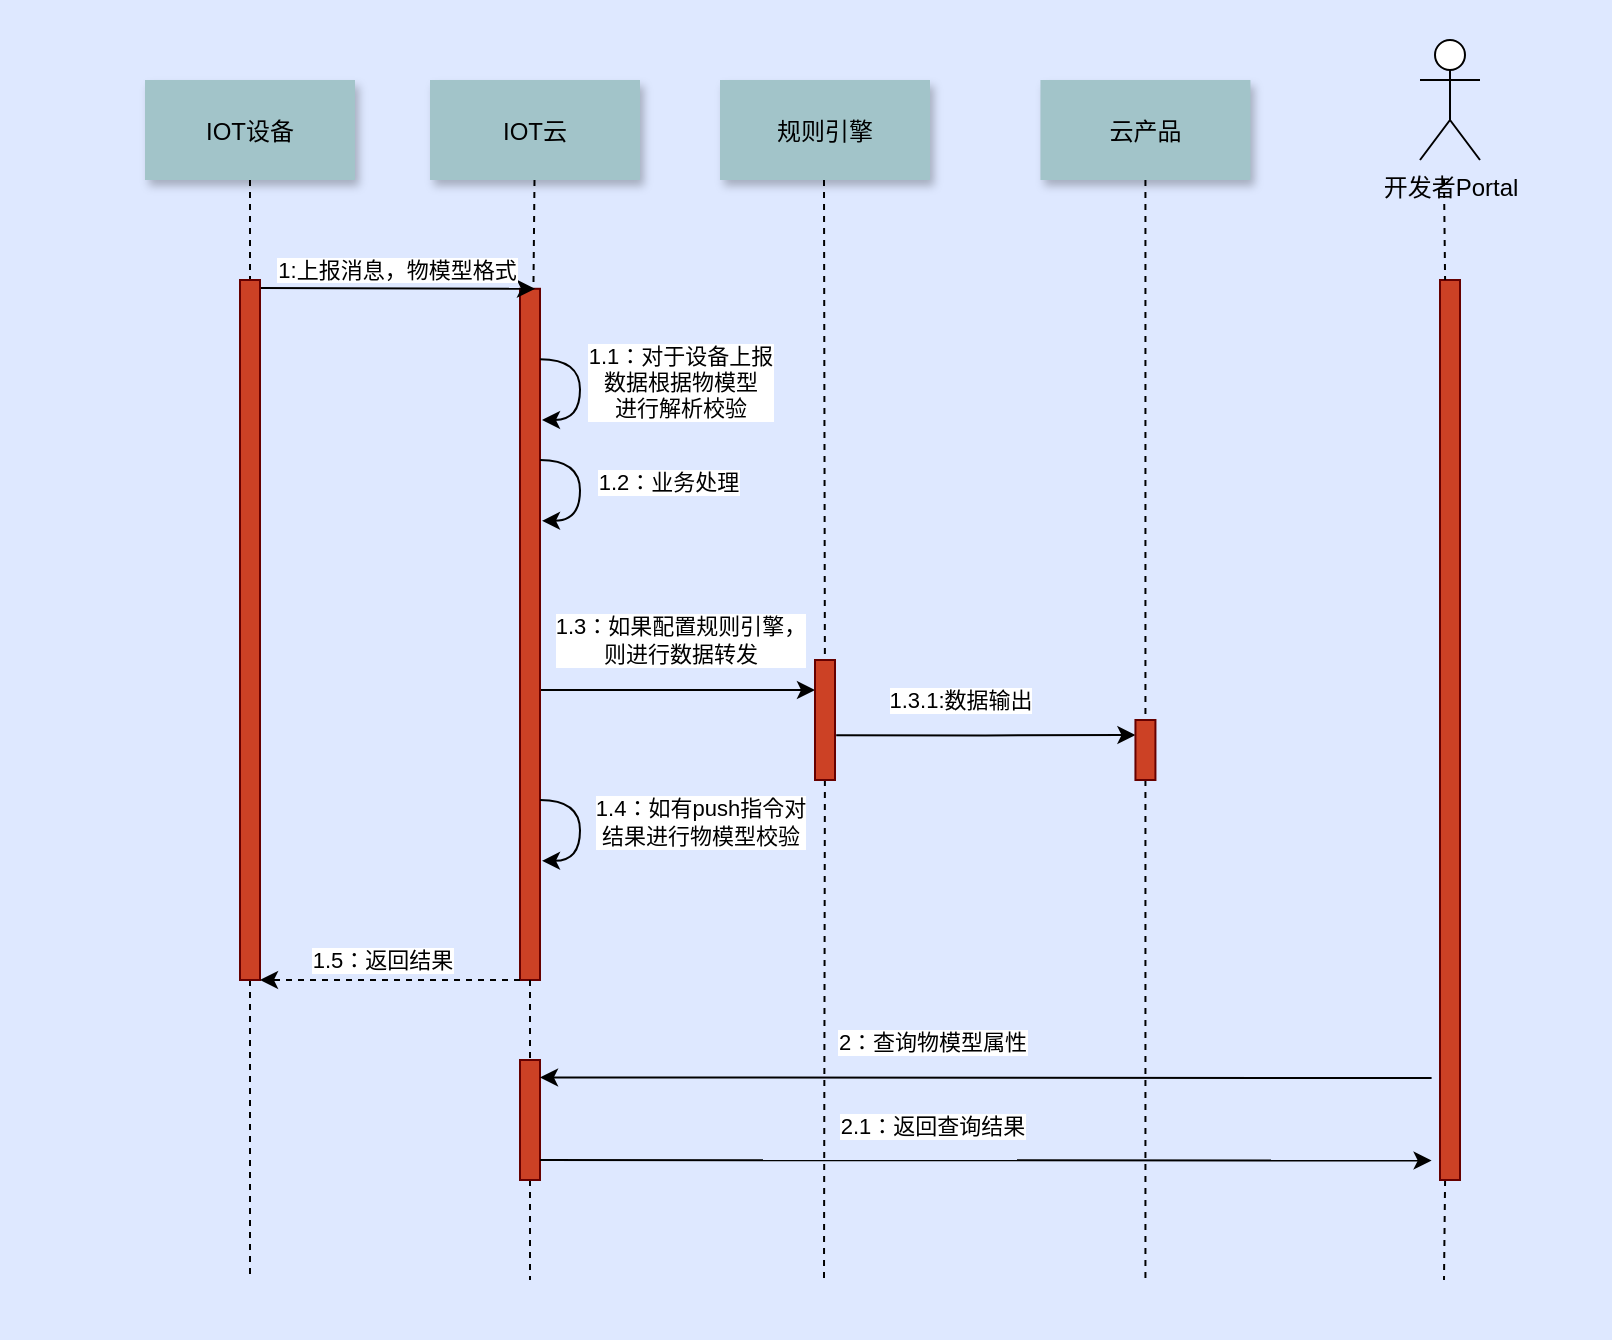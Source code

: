 <mxfile version="14.2.9" type="github">
  <diagram id="Jch3vNFWsQe5beL5fqTH" name="第 1 页">
    <mxGraphModel dx="1414" dy="786" grid="0" gridSize="10" guides="1" tooltips="1" connect="1" arrows="1" fold="1" page="0" pageScale="1" pageWidth="827" pageHeight="1169" math="0" shadow="0">
      <root>
        <mxCell id="0" />
        <mxCell id="1" parent="0" />
        <mxCell id="Tu_6tgF4xnsMCDBO7Wh8-1" value="" style="fillColor=#DEE8FF;strokeColor=none" vertex="1" parent="1">
          <mxGeometry x="80" y="20" width="806" height="670" as="geometry" />
        </mxCell>
        <mxCell id="Tu_6tgF4xnsMCDBO7Wh8-2" value="IOT设备" style="shadow=1;fillColor=#A2C4C9;strokeColor=none" vertex="1" parent="1">
          <mxGeometry x="152.5" y="60" width="105" height="50" as="geometry" />
        </mxCell>
        <mxCell id="Tu_6tgF4xnsMCDBO7Wh8-55" value="" style="edgeStyle=orthogonalEdgeStyle;rounded=0;orthogonalLoop=1;jettySize=auto;html=1;entryX=0;entryY=0.25;entryDx=0;entryDy=0;" edge="1" parent="1" source="Tu_6tgF4xnsMCDBO7Wh8-3" target="Tu_6tgF4xnsMCDBO7Wh8-18">
          <mxGeometry relative="1" as="geometry">
            <mxPoint x="430" y="337.195" as="targetPoint" />
            <Array as="points">
              <mxPoint x="420" y="365" />
              <mxPoint x="420" y="365" />
            </Array>
          </mxGeometry>
        </mxCell>
        <mxCell id="Tu_6tgF4xnsMCDBO7Wh8-56" value="1.3：如果配置规则引擎，&lt;br&gt;则进行数据转发" style="edgeLabel;html=1;align=center;verticalAlign=middle;resizable=0;points=[];" vertex="1" connectable="0" parent="Tu_6tgF4xnsMCDBO7Wh8-55">
          <mxGeometry x="-0.372" y="1" relative="1" as="geometry">
            <mxPoint x="26.67" y="-24" as="offset" />
          </mxGeometry>
        </mxCell>
        <mxCell id="Tu_6tgF4xnsMCDBO7Wh8-3" value="" style="fillColor=#CC4125;strokeColor=#660000" vertex="1" parent="1">
          <mxGeometry x="340" y="164.39" width="10" height="345.61" as="geometry" />
        </mxCell>
        <mxCell id="Tu_6tgF4xnsMCDBO7Wh8-4" value="IOT云" style="shadow=1;fillColor=#A2C4C9;strokeColor=none" vertex="1" parent="1">
          <mxGeometry x="295" y="60" width="105" height="50" as="geometry" />
        </mxCell>
        <mxCell id="Tu_6tgF4xnsMCDBO7Wh8-5" value="" style="edgeStyle=none;endArrow=none;dashed=1" edge="1" parent="1" source="Tu_6tgF4xnsMCDBO7Wh8-4" target="Tu_6tgF4xnsMCDBO7Wh8-3">
          <mxGeometry x="272.335" y="165" width="100" height="100" as="geometry">
            <mxPoint x="347.259" y="110" as="sourcePoint" />
            <mxPoint x="347.576" y="165" as="targetPoint" />
          </mxGeometry>
        </mxCell>
        <mxCell id="Tu_6tgF4xnsMCDBO7Wh8-6" value="规则引擎" style="shadow=1;fillColor=#A2C4C9;strokeColor=none" vertex="1" parent="1">
          <mxGeometry x="440.004" y="60.0" width="105" height="50" as="geometry" />
        </mxCell>
        <mxCell id="Tu_6tgF4xnsMCDBO7Wh8-8" value="云产品" style="shadow=1;fillColor=#A2C4C9;strokeColor=none" vertex="1" parent="1">
          <mxGeometry x="600.22" y="60" width="105" height="50" as="geometry" />
        </mxCell>
        <mxCell id="Tu_6tgF4xnsMCDBO7Wh8-13" value="" style="edgeStyle=elbowEdgeStyle;elbow=horizontal;endArrow=none;dashed=1" edge="1" parent="1" source="Tu_6tgF4xnsMCDBO7Wh8-2">
          <mxGeometry x="230.0" y="310" width="100" height="100" as="geometry">
            <mxPoint x="230.0" y="410" as="sourcePoint" />
            <mxPoint x="205" y="220" as="targetPoint" />
          </mxGeometry>
        </mxCell>
        <mxCell id="Tu_6tgF4xnsMCDBO7Wh8-14" value="" style="edgeStyle=none;dashed=1;endArrow=none" edge="1" parent="1">
          <mxGeometry x="50" y="300" width="100" height="100" as="geometry">
            <mxPoint x="205" y="210" as="sourcePoint" />
            <mxPoint x="205" y="660" as="targetPoint" />
          </mxGeometry>
        </mxCell>
        <mxCell id="Tu_6tgF4xnsMCDBO7Wh8-16" value="1:上报消息，物模型格式" style="edgeStyle=none;verticalLabelPosition=top;verticalAlign=bottom;entryX=0.75;entryY=0;entryDx=0;entryDy=0;" edge="1" parent="1" target="Tu_6tgF4xnsMCDBO7Wh8-3">
          <mxGeometry x="242.955" y="77.096" width="100" height="100" as="geometry">
            <mxPoint x="210" y="164" as="sourcePoint" />
            <mxPoint x="320" y="164.386" as="targetPoint" />
          </mxGeometry>
        </mxCell>
        <mxCell id="Tu_6tgF4xnsMCDBO7Wh8-17" value="" style="edgeStyle=none;endArrow=none;dashed=1" edge="1" parent="1" source="Tu_6tgF4xnsMCDBO7Wh8-18">
          <mxGeometry x="431.488" y="175.0" width="100" height="100" as="geometry">
            <mxPoint x="492" y="110" as="sourcePoint" />
            <mxPoint x="492" y="660" as="targetPoint" />
          </mxGeometry>
        </mxCell>
        <mxCell id="Tu_6tgF4xnsMCDBO7Wh8-22" value="" style="edgeStyle=none;endArrow=none;dashed=1" edge="1" parent="1" source="Tu_6tgF4xnsMCDBO7Wh8-19">
          <mxGeometry x="741.488" y="175.0" width="100" height="100" as="geometry">
            <mxPoint x="802" y="110" as="sourcePoint" />
            <mxPoint x="802" y="660" as="targetPoint" />
          </mxGeometry>
        </mxCell>
        <mxCell id="Tu_6tgF4xnsMCDBO7Wh8-33" value="" style="edgeStyle=none;endArrow=none;dashed=1" edge="1" parent="1" source="Tu_6tgF4xnsMCDBO7Wh8-8">
          <mxGeometry x="592.208" y="175.0" width="100" height="100" as="geometry">
            <mxPoint x="652.729" y="110" as="sourcePoint" />
            <mxPoint x="652.72" y="660" as="targetPoint" />
          </mxGeometry>
        </mxCell>
        <mxCell id="Tu_6tgF4xnsMCDBO7Wh8-38" value="开发者Portal" style="shape=umlActor;verticalLabelPosition=bottom;verticalAlign=top;html=1;outlineConnect=0;" vertex="1" parent="1">
          <mxGeometry x="790" y="40" width="30" height="60" as="geometry" />
        </mxCell>
        <mxCell id="Tu_6tgF4xnsMCDBO7Wh8-39" value="" style="fillColor=#CC4125;strokeColor=#660000" vertex="1" parent="1">
          <mxGeometry x="200" y="160" width="10" height="350" as="geometry" />
        </mxCell>
        <mxCell id="Tu_6tgF4xnsMCDBO7Wh8-44" style="edgeStyle=orthogonalEdgeStyle;curved=1;rounded=0;orthogonalLoop=1;jettySize=auto;html=1;exitX=0.928;exitY=0.095;exitDx=0;exitDy=0;exitPerimeter=0;" edge="1" parent="1">
          <mxGeometry relative="1" as="geometry">
            <mxPoint x="350.0" y="199.608" as="sourcePoint" />
            <mxPoint x="351" y="230" as="targetPoint" />
            <Array as="points">
              <mxPoint x="370" y="200" />
              <mxPoint x="370" y="230" />
              <mxPoint x="351" y="230" />
            </Array>
          </mxGeometry>
        </mxCell>
        <mxCell id="Tu_6tgF4xnsMCDBO7Wh8-45" value="1.1：对于设备上报&lt;br&gt;数据根据物模型&lt;br&gt;进行解析校验" style="edgeLabel;html=1;align=center;verticalAlign=middle;resizable=0;points=[];" vertex="1" connectable="0" parent="Tu_6tgF4xnsMCDBO7Wh8-44">
          <mxGeometry x="-0.314" y="-1" relative="1" as="geometry">
            <mxPoint x="51" y="6.73" as="offset" />
          </mxGeometry>
        </mxCell>
        <mxCell id="Tu_6tgF4xnsMCDBO7Wh8-50" value="1.1：对于设备上报&lt;br&gt;数据根据物模型&lt;br&gt;进行解析校验" style="edgeLabel;html=1;align=center;verticalAlign=middle;resizable=0;points=[];" vertex="1" connectable="0" parent="Tu_6tgF4xnsMCDBO7Wh8-44">
          <mxGeometry x="-0.314" y="-1" relative="1" as="geometry">
            <mxPoint x="51" y="6.73" as="offset" />
          </mxGeometry>
        </mxCell>
        <mxCell id="Tu_6tgF4xnsMCDBO7Wh8-48" value="" style="edgeStyle=elbowEdgeStyle;elbow=vertical;dashed=1;verticalLabelPosition=bottom;verticalAlign=top;" edge="1" parent="1">
          <mxGeometry x="507.5" y="625.032" width="100" height="100" as="geometry">
            <mxPoint x="340" y="510" as="sourcePoint" />
            <mxPoint x="210" y="510.19" as="targetPoint" />
            <Array as="points" />
          </mxGeometry>
        </mxCell>
        <mxCell id="Tu_6tgF4xnsMCDBO7Wh8-49" value="1.5：返回结果" style="edgeLabel;html=1;align=center;verticalAlign=middle;resizable=0;points=[];" vertex="1" connectable="0" parent="Tu_6tgF4xnsMCDBO7Wh8-48">
          <mxGeometry relative="1" as="geometry">
            <mxPoint x="-4.72" y="-10.29" as="offset" />
          </mxGeometry>
        </mxCell>
        <mxCell id="Tu_6tgF4xnsMCDBO7Wh8-51" style="edgeStyle=orthogonalEdgeStyle;curved=1;rounded=0;orthogonalLoop=1;jettySize=auto;html=1;exitX=0.928;exitY=0.095;exitDx=0;exitDy=0;exitPerimeter=0;" edge="1" parent="1">
          <mxGeometry relative="1" as="geometry">
            <mxPoint x="350.0" y="249.998" as="sourcePoint" />
            <mxPoint x="351" y="280.39" as="targetPoint" />
            <Array as="points">
              <mxPoint x="370" y="250.39" />
              <mxPoint x="370" y="280.39" />
              <mxPoint x="351" y="280.39" />
            </Array>
          </mxGeometry>
        </mxCell>
        <mxCell id="Tu_6tgF4xnsMCDBO7Wh8-53" value="1.2：业务处理" style="edgeLabel;html=1;align=center;verticalAlign=middle;resizable=0;points=[];" vertex="1" connectable="0" parent="Tu_6tgF4xnsMCDBO7Wh8-51">
          <mxGeometry x="-0.314" y="-1" relative="1" as="geometry">
            <mxPoint x="45" y="6.73" as="offset" />
          </mxGeometry>
        </mxCell>
        <mxCell id="Tu_6tgF4xnsMCDBO7Wh8-57" style="edgeStyle=orthogonalEdgeStyle;curved=1;rounded=0;orthogonalLoop=1;jettySize=auto;html=1;exitX=0.928;exitY=0.095;exitDx=0;exitDy=0;exitPerimeter=0;" edge="1" parent="1">
          <mxGeometry relative="1" as="geometry">
            <mxPoint x="350.0" y="419.998" as="sourcePoint" />
            <mxPoint x="351" y="450.39" as="targetPoint" />
            <Array as="points">
              <mxPoint x="370" y="420.39" />
              <mxPoint x="370" y="450.39" />
              <mxPoint x="351" y="450.39" />
            </Array>
          </mxGeometry>
        </mxCell>
        <mxCell id="Tu_6tgF4xnsMCDBO7Wh8-58" value="1.4：如有push指令对&lt;br&gt;结果进行物模型校验" style="edgeLabel;html=1;align=center;verticalAlign=middle;resizable=0;points=[];" vertex="1" connectable="0" parent="Tu_6tgF4xnsMCDBO7Wh8-57">
          <mxGeometry x="-0.314" y="-1" relative="1" as="geometry">
            <mxPoint x="61" y="6.73" as="offset" />
          </mxGeometry>
        </mxCell>
        <mxCell id="Tu_6tgF4xnsMCDBO7Wh8-68" style="edgeStyle=orthogonalEdgeStyle;rounded=0;orthogonalLoop=1;jettySize=auto;html=1;exitX=1.06;exitY=0.628;exitDx=0;exitDy=0;entryX=0;entryY=0.25;entryDx=0;entryDy=0;exitPerimeter=0;" edge="1" parent="1" source="Tu_6tgF4xnsMCDBO7Wh8-18" target="Tu_6tgF4xnsMCDBO7Wh8-67">
          <mxGeometry relative="1" as="geometry">
            <Array as="points" />
          </mxGeometry>
        </mxCell>
        <mxCell id="Tu_6tgF4xnsMCDBO7Wh8-71" value="1.3.1:数据输出" style="edgeLabel;html=1;align=center;verticalAlign=middle;resizable=0;points=[];" vertex="1" connectable="0" parent="Tu_6tgF4xnsMCDBO7Wh8-68">
          <mxGeometry x="-0.328" y="-1" relative="1" as="geometry">
            <mxPoint x="11.34" y="-18.71" as="offset" />
          </mxGeometry>
        </mxCell>
        <mxCell id="Tu_6tgF4xnsMCDBO7Wh8-18" value="" style="fillColor=#CC4125;strokeColor=#660000" vertex="1" parent="1">
          <mxGeometry x="487.5" y="350" width="10" height="60" as="geometry" />
        </mxCell>
        <mxCell id="Tu_6tgF4xnsMCDBO7Wh8-59" value="" style="edgeStyle=none;endArrow=none;dashed=1" edge="1" parent="1" target="Tu_6tgF4xnsMCDBO7Wh8-18">
          <mxGeometry x="431.488" y="175.0" width="100" height="100" as="geometry">
            <mxPoint x="492" y="110" as="sourcePoint" />
            <mxPoint x="492" y="660" as="targetPoint" />
          </mxGeometry>
        </mxCell>
        <mxCell id="Tu_6tgF4xnsMCDBO7Wh8-19" value="" style="fillColor=#CC4125;strokeColor=#660000" vertex="1" parent="1">
          <mxGeometry x="800" y="160" width="10" height="450" as="geometry" />
        </mxCell>
        <mxCell id="Tu_6tgF4xnsMCDBO7Wh8-63" value="" style="edgeStyle=none;endArrow=none;dashed=1" edge="1" parent="1" target="Tu_6tgF4xnsMCDBO7Wh8-19">
          <mxGeometry x="741.488" y="175.0" width="100" height="100" as="geometry">
            <mxPoint x="802" y="110" as="sourcePoint" />
            <mxPoint x="802" y="660" as="targetPoint" />
          </mxGeometry>
        </mxCell>
        <mxCell id="Tu_6tgF4xnsMCDBO7Wh8-67" value="" style="fillColor=#CC4125;strokeColor=#660000" vertex="1" parent="1">
          <mxGeometry x="647.72" y="380" width="10" height="30" as="geometry" />
        </mxCell>
        <mxCell id="Tu_6tgF4xnsMCDBO7Wh8-111" value="" style="edgeStyle=none;endArrow=none;dashed=1" edge="1" parent="1" source="Tu_6tgF4xnsMCDBO7Wh8-113">
          <mxGeometry x="376.571" y="339.697" width="100" height="100" as="geometry">
            <mxPoint x="346.13" y="510" as="sourcePoint" />
            <mxPoint x="345" y="660" as="targetPoint" />
          </mxGeometry>
        </mxCell>
        <mxCell id="Tu_6tgF4xnsMCDBO7Wh8-113" value="" style="fillColor=#CC4125;strokeColor=#660000" vertex="1" parent="1">
          <mxGeometry x="340" y="550" width="10" height="60" as="geometry" />
        </mxCell>
        <mxCell id="Tu_6tgF4xnsMCDBO7Wh8-114" value="" style="edgeStyle=none;endArrow=none;dashed=1" edge="1" parent="1" source="Tu_6tgF4xnsMCDBO7Wh8-3" target="Tu_6tgF4xnsMCDBO7Wh8-113">
          <mxGeometry x="376.571" y="339.697" width="100" height="100" as="geometry">
            <mxPoint x="345" y="510" as="sourcePoint" />
            <mxPoint x="345" y="660" as="targetPoint" />
          </mxGeometry>
        </mxCell>
        <mxCell id="Tu_6tgF4xnsMCDBO7Wh8-115" style="edgeStyle=orthogonalEdgeStyle;rounded=0;orthogonalLoop=1;jettySize=auto;html=1;exitX=1.121;exitY=0.145;exitDx=0;exitDy=0;exitPerimeter=0;startArrow=classic;startFill=1;endArrow=none;endFill=0;" edge="1" parent="1">
          <mxGeometry relative="1" as="geometry">
            <mxPoint x="350.0" y="558.7" as="sourcePoint" />
            <mxPoint x="795.79" y="559" as="targetPoint" />
            <Array as="points">
              <mxPoint x="795.79" y="559" />
            </Array>
          </mxGeometry>
        </mxCell>
        <mxCell id="Tu_6tgF4xnsMCDBO7Wh8-116" value="2：查询物模型属性" style="edgeLabel;html=1;align=center;verticalAlign=middle;resizable=0;points=[];" vertex="1" connectable="0" parent="Tu_6tgF4xnsMCDBO7Wh8-115">
          <mxGeometry x="-0.328" y="-1" relative="1" as="geometry">
            <mxPoint x="45.35" y="-18.71" as="offset" />
          </mxGeometry>
        </mxCell>
        <mxCell id="Tu_6tgF4xnsMCDBO7Wh8-117" style="edgeStyle=orthogonalEdgeStyle;rounded=0;orthogonalLoop=1;jettySize=auto;html=1;exitX=1.121;exitY=0.145;exitDx=0;exitDy=0;exitPerimeter=0;startArrow=none;startFill=0;endArrow=classic;endFill=1;" edge="1" parent="1">
          <mxGeometry relative="1" as="geometry">
            <mxPoint x="350" y="600" as="sourcePoint" />
            <mxPoint x="795.79" y="600.3" as="targetPoint" />
            <Array as="points">
              <mxPoint x="795.79" y="600.3" />
            </Array>
          </mxGeometry>
        </mxCell>
        <mxCell id="Tu_6tgF4xnsMCDBO7Wh8-118" value="2.1：返回查询结果" style="edgeLabel;html=1;align=center;verticalAlign=middle;resizable=0;points=[];" vertex="1" connectable="0" parent="Tu_6tgF4xnsMCDBO7Wh8-117">
          <mxGeometry x="-0.328" y="-1" relative="1" as="geometry">
            <mxPoint x="45.35" y="-18.71" as="offset" />
          </mxGeometry>
        </mxCell>
      </root>
    </mxGraphModel>
  </diagram>
</mxfile>
